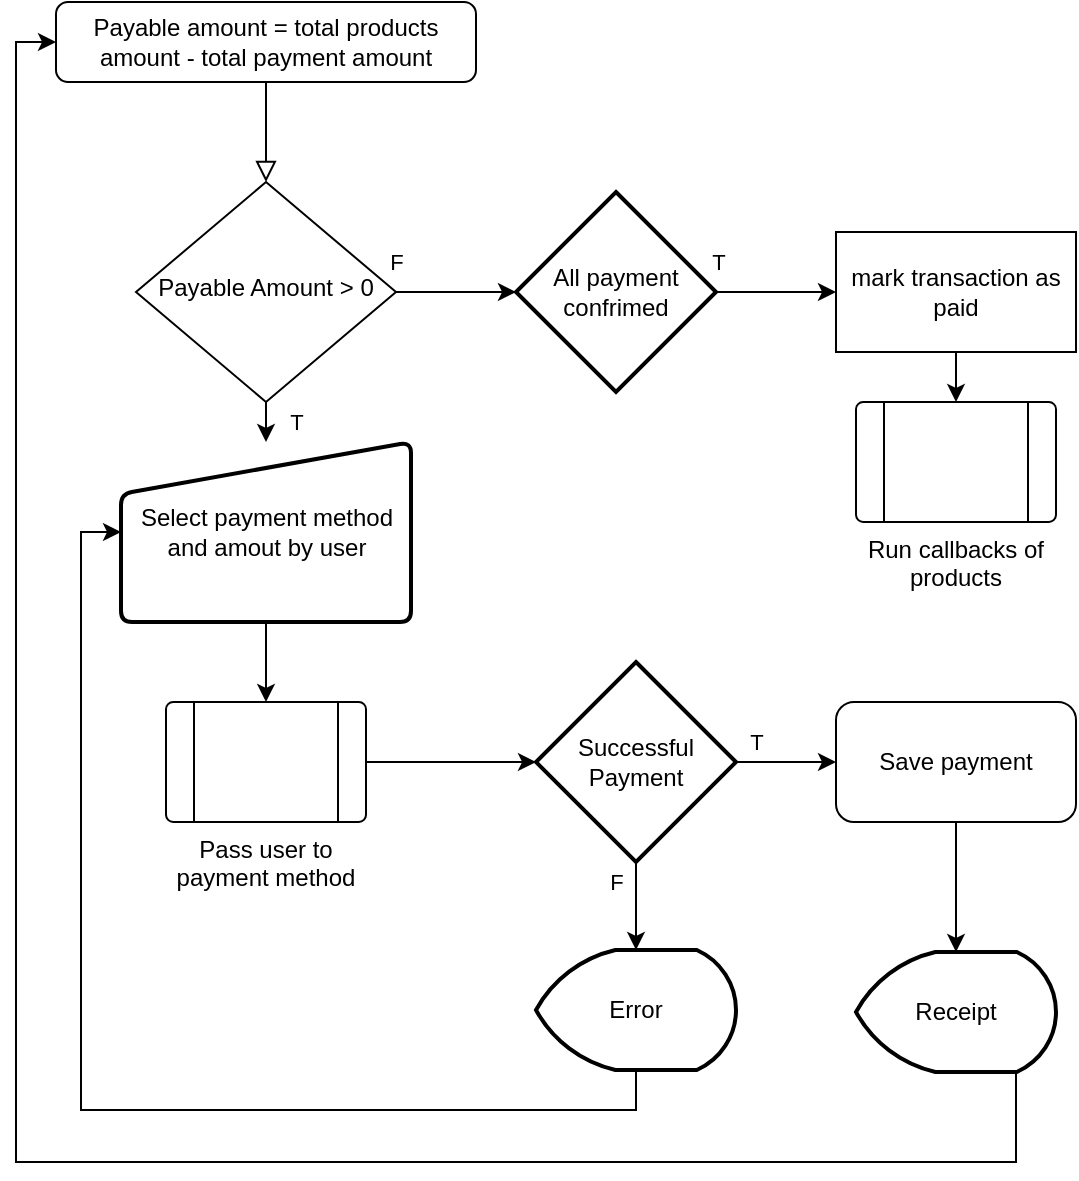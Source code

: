 <mxfile version="17.1.3" type="github">
  <diagram id="C5RBs43oDa-KdzZeNtuy" name="Page-1">
    <mxGraphModel dx="863" dy="507" grid="1" gridSize="10" guides="1" tooltips="1" connect="1" arrows="1" fold="1" page="1" pageScale="1" pageWidth="827" pageHeight="1169" math="0" shadow="0">
      <root>
        <mxCell id="WIyWlLk6GJQsqaUBKTNV-0" />
        <mxCell id="WIyWlLk6GJQsqaUBKTNV-1" parent="WIyWlLk6GJQsqaUBKTNV-0" />
        <mxCell id="WIyWlLk6GJQsqaUBKTNV-2" value="" style="rounded=0;html=1;jettySize=auto;orthogonalLoop=1;fontSize=11;endArrow=block;endFill=0;endSize=8;strokeWidth=1;shadow=0;labelBackgroundColor=none;edgeStyle=orthogonalEdgeStyle;" parent="WIyWlLk6GJQsqaUBKTNV-1" source="WIyWlLk6GJQsqaUBKTNV-3" target="WIyWlLk6GJQsqaUBKTNV-6" edge="1">
          <mxGeometry relative="1" as="geometry" />
        </mxCell>
        <mxCell id="WIyWlLk6GJQsqaUBKTNV-3" value="Payable amount = total products amount - total payment amount" style="rounded=1;whiteSpace=wrap;html=1;fontSize=12;glass=0;strokeWidth=1;shadow=0;" parent="WIyWlLk6GJQsqaUBKTNV-1" vertex="1">
          <mxGeometry x="160" y="80" width="210" height="40" as="geometry" />
        </mxCell>
        <mxCell id="pdm6zaToR2iUX3HoChXL-5" value="T" style="edgeStyle=orthogonalEdgeStyle;rounded=0;orthogonalLoop=1;jettySize=auto;html=1;exitX=0.5;exitY=1;exitDx=0;exitDy=0;entryX=0.5;entryY=0;entryDx=0;entryDy=0;" edge="1" parent="WIyWlLk6GJQsqaUBKTNV-1" source="WIyWlLk6GJQsqaUBKTNV-6" target="pdm6zaToR2iUX3HoChXL-3">
          <mxGeometry y="15" relative="1" as="geometry">
            <mxPoint as="offset" />
          </mxGeometry>
        </mxCell>
        <mxCell id="pdm6zaToR2iUX3HoChXL-25" value="F" style="edgeStyle=orthogonalEdgeStyle;rounded=0;orthogonalLoop=1;jettySize=auto;html=1;exitX=1;exitY=0.5;exitDx=0;exitDy=0;entryX=0;entryY=0.5;entryDx=0;entryDy=0;entryPerimeter=0;" edge="1" parent="WIyWlLk6GJQsqaUBKTNV-1" source="WIyWlLk6GJQsqaUBKTNV-6" target="pdm6zaToR2iUX3HoChXL-23">
          <mxGeometry x="-1" y="15" relative="1" as="geometry">
            <mxPoint as="offset" />
          </mxGeometry>
        </mxCell>
        <mxCell id="WIyWlLk6GJQsqaUBKTNV-6" value="Payable Amount &amp;gt; 0" style="rhombus;whiteSpace=wrap;html=1;shadow=0;fontFamily=Helvetica;fontSize=12;align=center;strokeWidth=1;spacing=6;spacingTop=-4;" parent="WIyWlLk6GJQsqaUBKTNV-1" vertex="1">
          <mxGeometry x="200" y="170" width="130" height="110" as="geometry" />
        </mxCell>
        <mxCell id="pdm6zaToR2iUX3HoChXL-28" style="edgeStyle=orthogonalEdgeStyle;rounded=0;orthogonalLoop=1;jettySize=auto;html=1;exitX=0.5;exitY=1;exitDx=0;exitDy=0;entryX=0.5;entryY=0;entryDx=0;entryDy=0;" edge="1" parent="WIyWlLk6GJQsqaUBKTNV-1" source="pdm6zaToR2iUX3HoChXL-0" target="pdm6zaToR2iUX3HoChXL-27">
          <mxGeometry relative="1" as="geometry" />
        </mxCell>
        <mxCell id="pdm6zaToR2iUX3HoChXL-0" value="mark transaction as paid" style="rounded=0;whiteSpace=wrap;html=1;" vertex="1" parent="WIyWlLk6GJQsqaUBKTNV-1">
          <mxGeometry x="550" y="195" width="120" height="60" as="geometry" />
        </mxCell>
        <mxCell id="pdm6zaToR2iUX3HoChXL-7" style="edgeStyle=orthogonalEdgeStyle;rounded=0;orthogonalLoop=1;jettySize=auto;html=1;exitX=1;exitY=0.5;exitDx=0;exitDy=0;entryX=0;entryY=0.5;entryDx=0;entryDy=0;entryPerimeter=0;" edge="1" parent="WIyWlLk6GJQsqaUBKTNV-1" source="pdm6zaToR2iUX3HoChXL-2" target="pdm6zaToR2iUX3HoChXL-6">
          <mxGeometry relative="1" as="geometry" />
        </mxCell>
        <mxCell id="pdm6zaToR2iUX3HoChXL-2" value="Pass user to payment method" style="verticalLabelPosition=bottom;verticalAlign=top;html=1;shape=process;whiteSpace=wrap;rounded=1;size=0.14;arcSize=6;" vertex="1" parent="WIyWlLk6GJQsqaUBKTNV-1">
          <mxGeometry x="215" y="430" width="100" height="60" as="geometry" />
        </mxCell>
        <mxCell id="pdm6zaToR2iUX3HoChXL-4" style="edgeStyle=orthogonalEdgeStyle;rounded=0;orthogonalLoop=1;jettySize=auto;html=1;exitX=0.5;exitY=1;exitDx=0;exitDy=0;entryX=0.5;entryY=0;entryDx=0;entryDy=0;" edge="1" parent="WIyWlLk6GJQsqaUBKTNV-1" source="pdm6zaToR2iUX3HoChXL-3" target="pdm6zaToR2iUX3HoChXL-2">
          <mxGeometry relative="1" as="geometry" />
        </mxCell>
        <mxCell id="pdm6zaToR2iUX3HoChXL-3" value="Select payment method and amout by user" style="html=1;strokeWidth=2;shape=manualInput;whiteSpace=wrap;rounded=1;size=26;arcSize=11;" vertex="1" parent="WIyWlLk6GJQsqaUBKTNV-1">
          <mxGeometry x="192.5" y="300" width="145" height="90" as="geometry" />
        </mxCell>
        <mxCell id="pdm6zaToR2iUX3HoChXL-14" value="F" style="edgeStyle=orthogonalEdgeStyle;rounded=0;orthogonalLoop=1;jettySize=auto;html=1;exitX=0.5;exitY=1;exitDx=0;exitDy=0;exitPerimeter=0;entryX=0.5;entryY=0;entryDx=0;entryDy=0;entryPerimeter=0;" edge="1" parent="WIyWlLk6GJQsqaUBKTNV-1" source="pdm6zaToR2iUX3HoChXL-6" target="pdm6zaToR2iUX3HoChXL-12">
          <mxGeometry x="-0.556" y="-10" relative="1" as="geometry">
            <mxPoint as="offset" />
          </mxGeometry>
        </mxCell>
        <mxCell id="pdm6zaToR2iUX3HoChXL-15" style="edgeStyle=orthogonalEdgeStyle;rounded=0;orthogonalLoop=1;jettySize=auto;html=1;exitX=1;exitY=0.5;exitDx=0;exitDy=0;exitPerimeter=0;entryX=0;entryY=0.5;entryDx=0;entryDy=0;" edge="1" parent="WIyWlLk6GJQsqaUBKTNV-1" source="pdm6zaToR2iUX3HoChXL-6" target="pdm6zaToR2iUX3HoChXL-9">
          <mxGeometry relative="1" as="geometry" />
        </mxCell>
        <mxCell id="pdm6zaToR2iUX3HoChXL-16" value="T" style="edgeLabel;html=1;align=center;verticalAlign=middle;resizable=0;points=[];" vertex="1" connectable="0" parent="pdm6zaToR2iUX3HoChXL-15">
          <mxGeometry x="-0.2" relative="1" as="geometry">
            <mxPoint x="-10" y="-10" as="offset" />
          </mxGeometry>
        </mxCell>
        <mxCell id="pdm6zaToR2iUX3HoChXL-6" value="Successful Payment" style="strokeWidth=2;html=1;shape=mxgraph.flowchart.decision;whiteSpace=wrap;" vertex="1" parent="WIyWlLk6GJQsqaUBKTNV-1">
          <mxGeometry x="400" y="410" width="100" height="100" as="geometry" />
        </mxCell>
        <mxCell id="pdm6zaToR2iUX3HoChXL-19" style="edgeStyle=orthogonalEdgeStyle;rounded=0;orthogonalLoop=1;jettySize=auto;html=1;exitX=0.5;exitY=1;exitDx=0;exitDy=0;entryX=0.5;entryY=0;entryDx=0;entryDy=0;entryPerimeter=0;" edge="1" parent="WIyWlLk6GJQsqaUBKTNV-1" source="pdm6zaToR2iUX3HoChXL-9" target="pdm6zaToR2iUX3HoChXL-11">
          <mxGeometry relative="1" as="geometry" />
        </mxCell>
        <mxCell id="pdm6zaToR2iUX3HoChXL-9" value="Save payment" style="rounded=1;whiteSpace=wrap;html=1;" vertex="1" parent="WIyWlLk6GJQsqaUBKTNV-1">
          <mxGeometry x="550" y="430" width="120" height="60" as="geometry" />
        </mxCell>
        <mxCell id="pdm6zaToR2iUX3HoChXL-20" style="edgeStyle=orthogonalEdgeStyle;rounded=0;orthogonalLoop=1;jettySize=auto;html=1;exitX=0.5;exitY=1;exitDx=0;exitDy=0;exitPerimeter=0;entryX=0;entryY=0.5;entryDx=0;entryDy=0;" edge="1" parent="WIyWlLk6GJQsqaUBKTNV-1" source="pdm6zaToR2iUX3HoChXL-11" target="WIyWlLk6GJQsqaUBKTNV-3">
          <mxGeometry relative="1" as="geometry">
            <Array as="points">
              <mxPoint x="640" y="660" />
              <mxPoint x="140" y="660" />
              <mxPoint x="140" y="100" />
            </Array>
          </mxGeometry>
        </mxCell>
        <mxCell id="pdm6zaToR2iUX3HoChXL-11" value="Receipt" style="strokeWidth=2;html=1;shape=mxgraph.flowchart.display;whiteSpace=wrap;" vertex="1" parent="WIyWlLk6GJQsqaUBKTNV-1">
          <mxGeometry x="560" y="555" width="100" height="60" as="geometry" />
        </mxCell>
        <mxCell id="pdm6zaToR2iUX3HoChXL-13" style="edgeStyle=orthogonalEdgeStyle;rounded=0;orthogonalLoop=1;jettySize=auto;html=1;exitX=0.5;exitY=1;exitDx=0;exitDy=0;exitPerimeter=0;entryX=0;entryY=0.5;entryDx=0;entryDy=0;" edge="1" parent="WIyWlLk6GJQsqaUBKTNV-1" source="pdm6zaToR2iUX3HoChXL-12" target="pdm6zaToR2iUX3HoChXL-3">
          <mxGeometry relative="1" as="geometry" />
        </mxCell>
        <mxCell id="pdm6zaToR2iUX3HoChXL-12" value="Error" style="strokeWidth=2;html=1;shape=mxgraph.flowchart.display;whiteSpace=wrap;" vertex="1" parent="WIyWlLk6GJQsqaUBKTNV-1">
          <mxGeometry x="400" y="554" width="100" height="60" as="geometry" />
        </mxCell>
        <mxCell id="pdm6zaToR2iUX3HoChXL-24" style="edgeStyle=orthogonalEdgeStyle;rounded=0;orthogonalLoop=1;jettySize=auto;html=1;exitX=1;exitY=0.5;exitDx=0;exitDy=0;exitPerimeter=0;entryX=0;entryY=0.5;entryDx=0;entryDy=0;" edge="1" parent="WIyWlLk6GJQsqaUBKTNV-1" source="pdm6zaToR2iUX3HoChXL-23" target="pdm6zaToR2iUX3HoChXL-0">
          <mxGeometry relative="1" as="geometry" />
        </mxCell>
        <mxCell id="pdm6zaToR2iUX3HoChXL-26" value="T" style="edgeLabel;html=1;align=center;verticalAlign=middle;resizable=0;points=[];" vertex="1" connectable="0" parent="pdm6zaToR2iUX3HoChXL-24">
          <mxGeometry x="-0.283" y="-2" relative="1" as="geometry">
            <mxPoint x="-21" y="-17" as="offset" />
          </mxGeometry>
        </mxCell>
        <mxCell id="pdm6zaToR2iUX3HoChXL-23" value="All payment confrimed" style="strokeWidth=2;html=1;shape=mxgraph.flowchart.decision;whiteSpace=wrap;" vertex="1" parent="WIyWlLk6GJQsqaUBKTNV-1">
          <mxGeometry x="390" y="175" width="100" height="100" as="geometry" />
        </mxCell>
        <mxCell id="pdm6zaToR2iUX3HoChXL-27" value="Run callbacks of products" style="verticalLabelPosition=bottom;verticalAlign=top;html=1;shape=process;whiteSpace=wrap;rounded=1;size=0.14;arcSize=6;" vertex="1" parent="WIyWlLk6GJQsqaUBKTNV-1">
          <mxGeometry x="560" y="280" width="100" height="60" as="geometry" />
        </mxCell>
      </root>
    </mxGraphModel>
  </diagram>
</mxfile>
